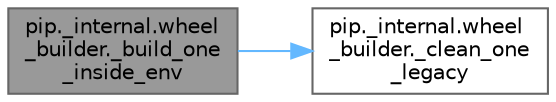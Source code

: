 digraph "pip._internal.wheel_builder._build_one_inside_env"
{
 // LATEX_PDF_SIZE
  bgcolor="transparent";
  edge [fontname=Helvetica,fontsize=10,labelfontname=Helvetica,labelfontsize=10];
  node [fontname=Helvetica,fontsize=10,shape=box,height=0.2,width=0.4];
  rankdir="LR";
  Node1 [id="Node000001",label="pip._internal.wheel\l_builder._build_one\l_inside_env",height=0.2,width=0.4,color="gray40", fillcolor="grey60", style="filled", fontcolor="black",tooltip=" "];
  Node1 -> Node2 [id="edge1_Node000001_Node000002",color="steelblue1",style="solid",tooltip=" "];
  Node2 [id="Node000002",label="pip._internal.wheel\l_builder._clean_one\l_legacy",height=0.2,width=0.4,color="grey40", fillcolor="white", style="filled",URL="$namespacepip_1_1__internal_1_1wheel__builder.html#a00a1d5e0c5c39881fab743158a3959ac",tooltip=" "];
}
